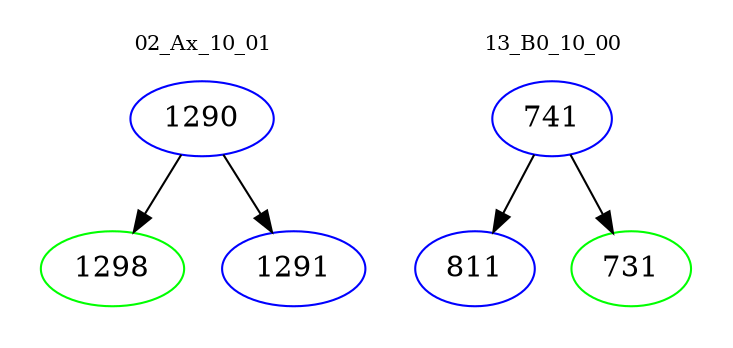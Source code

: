 digraph{
subgraph cluster_0 {
color = white
label = "02_Ax_10_01";
fontsize=10;
T0_1290 [label="1290", color="blue"]
T0_1290 -> T0_1298 [color="black"]
T0_1298 [label="1298", color="green"]
T0_1290 -> T0_1291 [color="black"]
T0_1291 [label="1291", color="blue"]
}
subgraph cluster_1 {
color = white
label = "13_B0_10_00";
fontsize=10;
T1_741 [label="741", color="blue"]
T1_741 -> T1_811 [color="black"]
T1_811 [label="811", color="blue"]
T1_741 -> T1_731 [color="black"]
T1_731 [label="731", color="green"]
}
}
